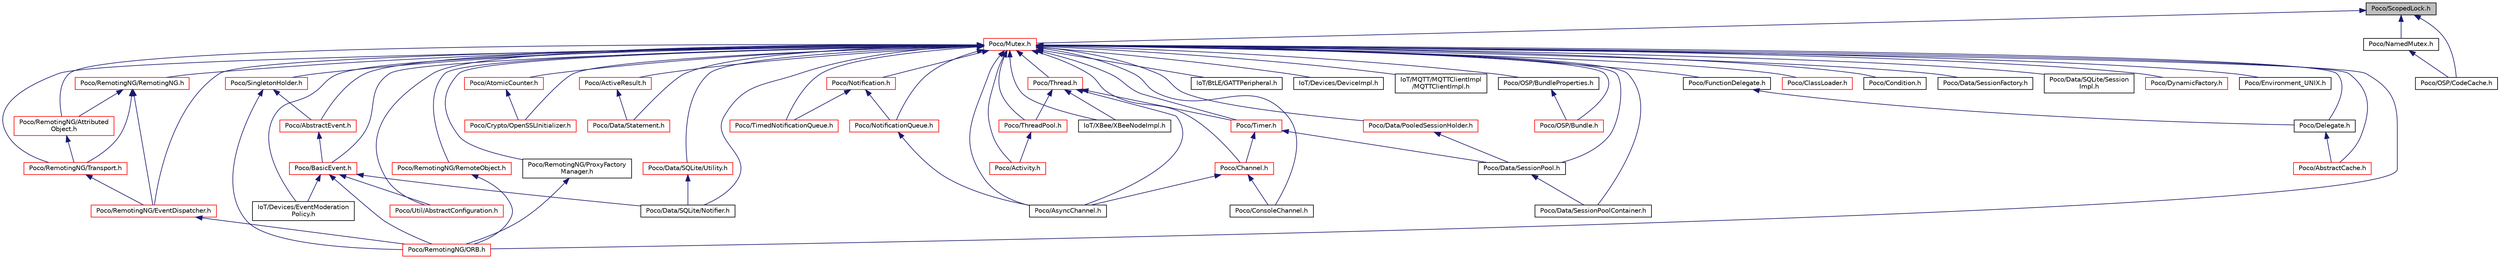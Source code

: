 digraph "Poco/ScopedLock.h"
{
 // LATEX_PDF_SIZE
  edge [fontname="Helvetica",fontsize="10",labelfontname="Helvetica",labelfontsize="10"];
  node [fontname="Helvetica",fontsize="10",shape=record];
  Node1 [label="Poco/ScopedLock.h",height=0.2,width=0.4,color="black", fillcolor="grey75", style="filled", fontcolor="black",tooltip=" "];
  Node1 -> Node2 [dir="back",color="midnightblue",fontsize="10",style="solid",fontname="Helvetica"];
  Node2 [label="Poco/Mutex.h",height=0.2,width=0.4,color="red", fillcolor="white", style="filled",URL="$Mutex_8h.html",tooltip=" "];
  Node2 -> Node3 [dir="back",color="midnightblue",fontsize="10",style="solid",fontname="Helvetica"];
  Node3 [label="Poco/SingletonHolder.h",height=0.2,width=0.4,color="red", fillcolor="white", style="filled",URL="$SingletonHolder_8h.html",tooltip=" "];
  Node3 -> Node4 [dir="back",color="midnightblue",fontsize="10",style="solid",fontname="Helvetica"];
  Node4 [label="Poco/AbstractEvent.h",height=0.2,width=0.4,color="red", fillcolor="white", style="filled",URL="$AbstractEvent_8h.html",tooltip=" "];
  Node4 -> Node5 [dir="back",color="midnightblue",fontsize="10",style="solid",fontname="Helvetica"];
  Node5 [label="Poco/BasicEvent.h",height=0.2,width=0.4,color="red", fillcolor="white", style="filled",URL="$BasicEvent_8h.html",tooltip=" "];
  Node5 -> Node29 [dir="back",color="midnightblue",fontsize="10",style="solid",fontname="Helvetica"];
  Node29 [label="Poco/RemotingNG/ORB.h",height=0.2,width=0.4,color="red", fillcolor="white", style="filled",URL="$ORB_8h.html",tooltip=" "];
  Node5 -> Node66 [dir="back",color="midnightblue",fontsize="10",style="solid",fontname="Helvetica"];
  Node66 [label="IoT/Devices/EventModeration\lPolicy.h",height=0.2,width=0.4,color="black", fillcolor="white", style="filled",URL="$EventModerationPolicy_8h.html",tooltip=" "];
  Node5 -> Node241 [dir="back",color="midnightblue",fontsize="10",style="solid",fontname="Helvetica"];
  Node241 [label="Poco/Util/AbstractConfiguration.h",height=0.2,width=0.4,color="red", fillcolor="white", style="filled",URL="$AbstractConfiguration_8h.html",tooltip=" "];
  Node5 -> Node325 [dir="back",color="midnightblue",fontsize="10",style="solid",fontname="Helvetica"];
  Node325 [label="Poco/Data/SQLite/Notifier.h",height=0.2,width=0.4,color="black", fillcolor="white", style="filled",URL="$Notifier_8h.html",tooltip=" "];
  Node3 -> Node29 [dir="back",color="midnightblue",fontsize="10",style="solid",fontname="Helvetica"];
  Node2 -> Node399 [dir="back",color="midnightblue",fontsize="10",style="solid",fontname="Helvetica"];
  Node399 [label="Poco/AtomicCounter.h",height=0.2,width=0.4,color="red", fillcolor="white", style="filled",URL="$AtomicCounter_8h.html",tooltip=" "];
  Node399 -> Node674 [dir="back",color="midnightblue",fontsize="10",style="solid",fontname="Helvetica"];
  Node674 [label="Poco/Crypto/OpenSSLInitializer.h",height=0.2,width=0.4,color="red", fillcolor="white", style="filled",URL="$OpenSSLInitializer_8h.html",tooltip=" "];
  Node2 -> Node4 [dir="back",color="midnightblue",fontsize="10",style="solid",fontname="Helvetica"];
  Node2 -> Node548 [dir="back",color="midnightblue",fontsize="10",style="solid",fontname="Helvetica"];
  Node548 [label="Poco/ActiveResult.h",height=0.2,width=0.4,color="red", fillcolor="white", style="filled",URL="$ActiveResult_8h.html",tooltip=" "];
  Node548 -> Node407 [dir="back",color="midnightblue",fontsize="10",style="solid",fontname="Helvetica"];
  Node407 [label="Poco/Data/Statement.h",height=0.2,width=0.4,color="red", fillcolor="white", style="filled",URL="$Statement_8h.html",tooltip=" "];
  Node2 -> Node402 [dir="back",color="midnightblue",fontsize="10",style="solid",fontname="Helvetica"];
  Node402 [label="Poco/Thread.h",height=0.2,width=0.4,color="red", fillcolor="white", style="filled",URL="$Thread_8h.html",tooltip=" "];
  Node402 -> Node403 [dir="back",color="midnightblue",fontsize="10",style="solid",fontname="Helvetica"];
  Node403 [label="Poco/ThreadPool.h",height=0.2,width=0.4,color="red", fillcolor="white", style="filled",URL="$ThreadPool_8h.html",tooltip=" "];
  Node403 -> Node422 [dir="back",color="midnightblue",fontsize="10",style="solid",fontname="Helvetica"];
  Node422 [label="Poco/Activity.h",height=0.2,width=0.4,color="red", fillcolor="white", style="filled",URL="$Activity_8h.html",tooltip=" "];
  Node402 -> Node424 [dir="back",color="midnightblue",fontsize="10",style="solid",fontname="Helvetica"];
  Node424 [label="Poco/Timer.h",height=0.2,width=0.4,color="red", fillcolor="white", style="filled",URL="$Timer_8h.html",tooltip=" "];
  Node424 -> Node425 [dir="back",color="midnightblue",fontsize="10",style="solid",fontname="Helvetica"];
  Node425 [label="Poco/Channel.h",height=0.2,width=0.4,color="red", fillcolor="white", style="filled",URL="$Channel_8h.html",tooltip=" "];
  Node425 -> Node430 [dir="back",color="midnightblue",fontsize="10",style="solid",fontname="Helvetica"];
  Node430 [label="Poco/AsyncChannel.h",height=0.2,width=0.4,color="black", fillcolor="white", style="filled",URL="$AsyncChannel_8h.html",tooltip=" "];
  Node425 -> Node431 [dir="back",color="midnightblue",fontsize="10",style="solid",fontname="Helvetica"];
  Node431 [label="Poco/ConsoleChannel.h",height=0.2,width=0.4,color="black", fillcolor="white", style="filled",URL="$ConsoleChannel_8h.html",tooltip=" "];
  Node424 -> Node415 [dir="back",color="midnightblue",fontsize="10",style="solid",fontname="Helvetica"];
  Node415 [label="Poco/Data/SessionPool.h",height=0.2,width=0.4,color="black", fillcolor="white", style="filled",URL="$SessionPool_8h.html",tooltip=" "];
  Node415 -> Node416 [dir="back",color="midnightblue",fontsize="10",style="solid",fontname="Helvetica"];
  Node416 [label="Poco/Data/SessionPoolContainer.h",height=0.2,width=0.4,color="black", fillcolor="white", style="filled",URL="$SessionPoolContainer_8h.html",tooltip=" "];
  Node402 -> Node318 [dir="back",color="midnightblue",fontsize="10",style="solid",fontname="Helvetica"];
  Node318 [label="IoT/XBee/XBeeNodeImpl.h",height=0.2,width=0.4,color="black", fillcolor="white", style="filled",URL="$XBeeNodeImpl_8h.html",tooltip=" "];
  Node402 -> Node430 [dir="back",color="midnightblue",fontsize="10",style="solid",fontname="Helvetica"];
  Node2 -> Node403 [dir="back",color="midnightblue",fontsize="10",style="solid",fontname="Helvetica"];
  Node2 -> Node425 [dir="back",color="midnightblue",fontsize="10",style="solid",fontname="Helvetica"];
  Node2 -> Node424 [dir="back",color="midnightblue",fontsize="10",style="solid",fontname="Helvetica"];
  Node2 -> Node5 [dir="back",color="midnightblue",fontsize="10",style="solid",fontname="Helvetica"];
  Node2 -> Node676 [dir="back",color="midnightblue",fontsize="10",style="solid",fontname="Helvetica"];
  Node676 [label="Poco/RemotingNG/RemotingNG.h",height=0.2,width=0.4,color="red", fillcolor="white", style="filled",URL="$RemotingNG_8h.html",tooltip=" "];
  Node676 -> Node683 [dir="back",color="midnightblue",fontsize="10",style="solid",fontname="Helvetica"];
  Node683 [label="Poco/RemotingNG/Attributed\lObject.h",height=0.2,width=0.4,color="red", fillcolor="white", style="filled",URL="$AttributedObject_8h.html",tooltip=" "];
  Node683 -> Node565 [dir="back",color="midnightblue",fontsize="10",style="solid",fontname="Helvetica"];
  Node565 [label="Poco/RemotingNG/Transport.h",height=0.2,width=0.4,color="red", fillcolor="white", style="filled",URL="$Transport_8h.html",tooltip=" "];
  Node565 -> Node456 [dir="back",color="midnightblue",fontsize="10",style="solid",fontname="Helvetica"];
  Node456 [label="Poco/RemotingNG/EventDispatcher.h",height=0.2,width=0.4,color="red", fillcolor="white", style="filled",URL="$RemotingNG_2EventDispatcher_8h.html",tooltip=" "];
  Node456 -> Node29 [dir="back",color="midnightblue",fontsize="10",style="solid",fontname="Helvetica"];
  Node676 -> Node456 [dir="back",color="midnightblue",fontsize="10",style="solid",fontname="Helvetica"];
  Node676 -> Node565 [dir="back",color="midnightblue",fontsize="10",style="solid",fontname="Helvetica"];
  Node2 -> Node10 [dir="back",color="midnightblue",fontsize="10",style="solid",fontname="Helvetica"];
  Node10 [label="IoT/BtLE/GATTPeripheral.h",height=0.2,width=0.4,color="black", fillcolor="white", style="filled",URL="$GATTPeripheral_8h.html",tooltip=" "];
  Node2 -> Node561 [dir="back",color="midnightblue",fontsize="10",style="solid",fontname="Helvetica"];
  Node561 [label="Poco/RemotingNG/RemoteObject.h",height=0.2,width=0.4,color="red", fillcolor="white", style="filled",URL="$RemoteObject_8h.html",tooltip=" "];
  Node561 -> Node29 [dir="back",color="midnightblue",fontsize="10",style="solid",fontname="Helvetica"];
  Node2 -> Node683 [dir="back",color="midnightblue",fontsize="10",style="solid",fontname="Helvetica"];
  Node2 -> Node565 [dir="back",color="midnightblue",fontsize="10",style="solid",fontname="Helvetica"];
  Node2 -> Node456 [dir="back",color="midnightblue",fontsize="10",style="solid",fontname="Helvetica"];
  Node2 -> Node567 [dir="back",color="midnightblue",fontsize="10",style="solid",fontname="Helvetica"];
  Node567 [label="Poco/RemotingNG/ProxyFactory\lManager.h",height=0.2,width=0.4,color="black", fillcolor="white", style="filled",URL="$ProxyFactoryManager_8h.html",tooltip=" "];
  Node567 -> Node29 [dir="back",color="midnightblue",fontsize="10",style="solid",fontname="Helvetica"];
  Node2 -> Node29 [dir="back",color="midnightblue",fontsize="10",style="solid",fontname="Helvetica"];
  Node2 -> Node686 [dir="back",color="midnightblue",fontsize="10",style="solid",fontname="Helvetica"];
  Node686 [label="IoT/Devices/DeviceImpl.h",height=0.2,width=0.4,color="black", fillcolor="white", style="filled",URL="$DeviceImpl_8h.html",tooltip=" "];
  Node2 -> Node575 [dir="back",color="midnightblue",fontsize="10",style="solid",fontname="Helvetica"];
  Node575 [label="Poco/Notification.h",height=0.2,width=0.4,color="red", fillcolor="white", style="filled",URL="$Notification_8h.html",tooltip=" "];
  Node575 -> Node576 [dir="back",color="midnightblue",fontsize="10",style="solid",fontname="Helvetica"];
  Node576 [label="Poco/TimedNotificationQueue.h",height=0.2,width=0.4,color="red", fillcolor="white", style="filled",URL="$TimedNotificationQueue_8h.html",tooltip=" "];
  Node575 -> Node581 [dir="back",color="midnightblue",fontsize="10",style="solid",fontname="Helvetica"];
  Node581 [label="Poco/NotificationQueue.h",height=0.2,width=0.4,color="red", fillcolor="white", style="filled",URL="$NotificationQueue_8h.html",tooltip=" "];
  Node581 -> Node430 [dir="back",color="midnightblue",fontsize="10",style="solid",fontname="Helvetica"];
  Node2 -> Node576 [dir="back",color="midnightblue",fontsize="10",style="solid",fontname="Helvetica"];
  Node2 -> Node66 [dir="back",color="midnightblue",fontsize="10",style="solid",fontname="Helvetica"];
  Node2 -> Node213 [dir="back",color="midnightblue",fontsize="10",style="solid",fontname="Helvetica"];
  Node213 [label="IoT/MQTT/MQTTClientImpl\l/MQTTClientImpl.h",height=0.2,width=0.4,color="black", fillcolor="white", style="filled",URL="$MQTTClientImpl_8h.html",tooltip=" "];
  Node2 -> Node422 [dir="back",color="midnightblue",fontsize="10",style="solid",fontname="Helvetica"];
  Node2 -> Node241 [dir="back",color="midnightblue",fontsize="10",style="solid",fontname="Helvetica"];
  Node2 -> Node275 [dir="back",color="midnightblue",fontsize="10",style="solid",fontname="Helvetica"];
  Node275 [label="Poco/OSP/BundleProperties.h",height=0.2,width=0.4,color="black", fillcolor="white", style="filled",URL="$BundleProperties_8h.html",tooltip=" "];
  Node275 -> Node245 [dir="back",color="midnightblue",fontsize="10",style="solid",fontname="Helvetica"];
  Node245 [label="Poco/OSP/Bundle.h",height=0.2,width=0.4,color="red", fillcolor="white", style="filled",URL="$Bundle_8h.html",tooltip=" "];
  Node2 -> Node245 [dir="back",color="midnightblue",fontsize="10",style="solid",fontname="Helvetica"];
  Node2 -> Node318 [dir="back",color="midnightblue",fontsize="10",style="solid",fontname="Helvetica"];
  Node2 -> Node378 [dir="back",color="midnightblue",fontsize="10",style="solid",fontname="Helvetica"];
  Node378 [label="Poco/AbstractCache.h",height=0.2,width=0.4,color="red", fillcolor="white", style="filled",URL="$AbstractCache_8h.html",tooltip=" "];
  Node2 -> Node687 [dir="back",color="midnightblue",fontsize="10",style="solid",fontname="Helvetica"];
  Node687 [label="Poco/FunctionDelegate.h",height=0.2,width=0.4,color="black", fillcolor="white", style="filled",URL="$FunctionDelegate_8h.html",tooltip=" "];
  Node687 -> Node688 [dir="back",color="midnightblue",fontsize="10",style="solid",fontname="Helvetica"];
  Node688 [label="Poco/Delegate.h",height=0.2,width=0.4,color="black", fillcolor="white", style="filled",URL="$Delegate_8h.html",tooltip=" "];
  Node688 -> Node378 [dir="back",color="midnightblue",fontsize="10",style="solid",fontname="Helvetica"];
  Node2 -> Node688 [dir="back",color="midnightblue",fontsize="10",style="solid",fontname="Helvetica"];
  Node2 -> Node581 [dir="back",color="midnightblue",fontsize="10",style="solid",fontname="Helvetica"];
  Node2 -> Node430 [dir="back",color="midnightblue",fontsize="10",style="solid",fontname="Helvetica"];
  Node2 -> Node396 [dir="back",color="midnightblue",fontsize="10",style="solid",fontname="Helvetica"];
  Node396 [label="Poco/ClassLoader.h",height=0.2,width=0.4,color="red", fillcolor="white", style="filled",URL="$ClassLoader_8h.html",tooltip=" "];
  Node2 -> Node689 [dir="back",color="midnightblue",fontsize="10",style="solid",fontname="Helvetica"];
  Node689 [label="Poco/Condition.h",height=0.2,width=0.4,color="black", fillcolor="white", style="filled",URL="$Condition_8h.html",tooltip=" "];
  Node2 -> Node431 [dir="back",color="midnightblue",fontsize="10",style="solid",fontname="Helvetica"];
  Node2 -> Node674 [dir="back",color="midnightblue",fontsize="10",style="solid",fontname="Helvetica"];
  Node2 -> Node407 [dir="back",color="midnightblue",fontsize="10",style="solid",fontname="Helvetica"];
  Node2 -> Node629 [dir="back",color="midnightblue",fontsize="10",style="solid",fontname="Helvetica"];
  Node629 [label="Poco/Data/PooledSessionHolder.h",height=0.2,width=0.4,color="red", fillcolor="white", style="filled",URL="$PooledSessionHolder_8h.html",tooltip=" "];
  Node629 -> Node415 [dir="back",color="midnightblue",fontsize="10",style="solid",fontname="Helvetica"];
  Node2 -> Node414 [dir="back",color="midnightblue",fontsize="10",style="solid",fontname="Helvetica"];
  Node414 [label="Poco/Data/SessionFactory.h",height=0.2,width=0.4,color="black", fillcolor="white", style="filled",URL="$SessionFactory_8h.html",tooltip=" "];
  Node2 -> Node415 [dir="back",color="midnightblue",fontsize="10",style="solid",fontname="Helvetica"];
  Node2 -> Node416 [dir="back",color="midnightblue",fontsize="10",style="solid",fontname="Helvetica"];
  Node2 -> Node417 [dir="back",color="midnightblue",fontsize="10",style="solid",fontname="Helvetica"];
  Node417 [label="Poco/Data/SQLite/Utility.h",height=0.2,width=0.4,color="red", fillcolor="white", style="filled",URL="$Data_2SQLite_2Utility_8h.html",tooltip=" "];
  Node417 -> Node325 [dir="back",color="midnightblue",fontsize="10",style="solid",fontname="Helvetica"];
  Node2 -> Node325 [dir="back",color="midnightblue",fontsize="10",style="solid",fontname="Helvetica"];
  Node2 -> Node507 [dir="back",color="midnightblue",fontsize="10",style="solid",fontname="Helvetica"];
  Node507 [label="Poco/Data/SQLite/Session\lImpl.h",height=0.2,width=0.4,color="black", fillcolor="white", style="filled",URL="$SQLite_2SessionImpl_8h.html",tooltip=" "];
  Node2 -> Node690 [dir="back",color="midnightblue",fontsize="10",style="solid",fontname="Helvetica"];
  Node690 [label="Poco/DynamicFactory.h",height=0.2,width=0.4,color="red", fillcolor="white", style="filled",URL="$DynamicFactory_8h.html",tooltip=" "];
  Node2 -> Node691 [dir="back",color="midnightblue",fontsize="10",style="solid",fontname="Helvetica"];
  Node691 [label="Poco/Environment_UNIX.h",height=0.2,width=0.4,color="black", fillcolor="white", style="filled",URL="$Environment__UNIX_8h.html",tooltip=" "];
  Node1 -> Node717 [dir="back",color="midnightblue",fontsize="10",style="solid",fontname="Helvetica"];
  Node717 [label="Poco/NamedMutex.h",height=0.2,width=0.4,color="black", fillcolor="white", style="filled",URL="$NamedMutex_8h.html",tooltip=" "];
  Node717 -> Node429 [dir="back",color="midnightblue",fontsize="10",style="solid",fontname="Helvetica"];
  Node429 [label="Poco/OSP/CodeCache.h",height=0.2,width=0.4,color="black", fillcolor="white", style="filled",URL="$CodeCache_8h.html",tooltip=" "];
  Node1 -> Node429 [dir="back",color="midnightblue",fontsize="10",style="solid",fontname="Helvetica"];
}
